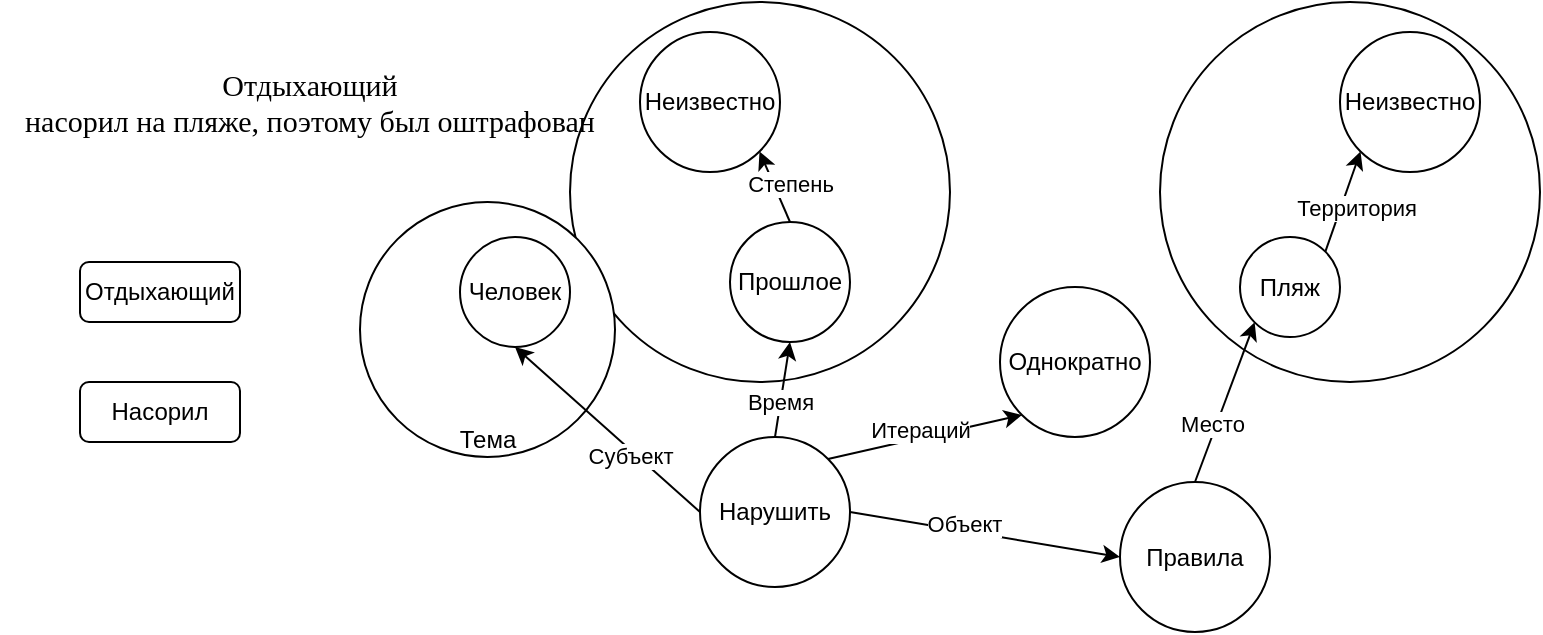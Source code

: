 <mxfile version="13.1.5" type="github">
  <diagram id="GbTZ_QaD-Nzlnn6_boQo" name="Page-1">
    <mxGraphModel dx="782" dy="1264" grid="1" gridSize="10" guides="1" tooltips="1" connect="1" arrows="1" fold="1" page="1" pageScale="1" pageWidth="1169" pageHeight="827" math="0" shadow="0">
      <root>
        <mxCell id="0" />
        <mxCell id="1" parent="0" />
        <mxCell id="WhjTUCaELtUEvIj31jTc-43" value="" style="ellipse;whiteSpace=wrap;html=1;aspect=fixed;" vertex="1" parent="1">
          <mxGeometry x="580" y="-10" width="190" height="190" as="geometry" />
        </mxCell>
        <mxCell id="WhjTUCaELtUEvIj31jTc-40" value="" style="ellipse;whiteSpace=wrap;html=1;aspect=fixed;" vertex="1" parent="1">
          <mxGeometry x="285" y="-10" width="190" height="190" as="geometry" />
        </mxCell>
        <mxCell id="WhjTUCaELtUEvIj31jTc-39" value="Тема" style="ellipse;whiteSpace=wrap;html=1;aspect=fixed;verticalAlign=bottom;" vertex="1" parent="1">
          <mxGeometry x="180" y="90" width="127.5" height="127.5" as="geometry" />
        </mxCell>
        <mxCell id="WhjTUCaELtUEvIj31jTc-1" value="&lt;span style=&quot;font-family: &amp;#34;calibri&amp;#34;&quot;&gt;&lt;font style=&quot;font-size: 15px&quot;&gt;Отдыхающий&lt;br/&gt;насорил на пляже, поэтому был оштрафован&lt;/font&gt;&lt;/span&gt;" style="text;html=1;strokeColor=none;fillColor=none;align=center;verticalAlign=middle;whiteSpace=wrap;rounded=0;" vertex="1" parent="1">
          <mxGeometry width="310" height="80" as="geometry" />
        </mxCell>
        <mxCell id="WhjTUCaELtUEvIj31jTc-2" value="Отдыхающий" style="rounded=1;whiteSpace=wrap;html=1;" vertex="1" parent="1">
          <mxGeometry x="40" y="120" width="80" height="30" as="geometry" />
        </mxCell>
        <mxCell id="WhjTUCaELtUEvIj31jTc-5" value="Человек" style="ellipse;whiteSpace=wrap;html=1;aspect=fixed;" vertex="1" parent="1">
          <mxGeometry x="230" y="107.5" width="55" height="55" as="geometry" />
        </mxCell>
        <mxCell id="WhjTUCaELtUEvIj31jTc-7" value="Насорил" style="rounded=1;whiteSpace=wrap;html=1;" vertex="1" parent="1">
          <mxGeometry x="40" y="180" width="80" height="30" as="geometry" />
        </mxCell>
        <mxCell id="WhjTUCaELtUEvIj31jTc-9" value="Однократно" style="ellipse;whiteSpace=wrap;html=1;aspect=fixed;" vertex="1" parent="1">
          <mxGeometry x="500" y="132.5" width="75" height="75" as="geometry" />
        </mxCell>
        <mxCell id="WhjTUCaELtUEvIj31jTc-15" style="edgeStyle=none;rounded=0;orthogonalLoop=1;jettySize=auto;html=1;exitX=1;exitY=0.5;exitDx=0;exitDy=0;entryX=0;entryY=0.5;entryDx=0;entryDy=0;" edge="1" parent="1" source="WhjTUCaELtUEvIj31jTc-12" target="WhjTUCaELtUEvIj31jTc-14">
          <mxGeometry relative="1" as="geometry" />
        </mxCell>
        <mxCell id="WhjTUCaELtUEvIj31jTc-16" value="Объект" style="edgeLabel;html=1;align=center;verticalAlign=middle;resizable=0;points=[];" vertex="1" connectable="0" parent="WhjTUCaELtUEvIj31jTc-15">
          <mxGeometry x="-0.466" y="3" relative="1" as="geometry">
            <mxPoint x="20" y="3" as="offset" />
          </mxGeometry>
        </mxCell>
        <mxCell id="WhjTUCaELtUEvIj31jTc-17" style="edgeStyle=none;rounded=0;orthogonalLoop=1;jettySize=auto;html=1;exitX=0;exitY=0.5;exitDx=0;exitDy=0;entryX=0.5;entryY=1;entryDx=0;entryDy=0;" edge="1" parent="1" source="WhjTUCaELtUEvIj31jTc-12" target="WhjTUCaELtUEvIj31jTc-5">
          <mxGeometry relative="1" as="geometry">
            <mxPoint x="190" y="240" as="targetPoint" />
          </mxGeometry>
        </mxCell>
        <mxCell id="WhjTUCaELtUEvIj31jTc-18" value="Субъект" style="edgeLabel;html=1;align=center;verticalAlign=middle;resizable=0;points=[];" vertex="1" connectable="0" parent="WhjTUCaELtUEvIj31jTc-17">
          <mxGeometry x="-0.247" y="3" relative="1" as="geometry">
            <mxPoint x="1" as="offset" />
          </mxGeometry>
        </mxCell>
        <mxCell id="WhjTUCaELtUEvIj31jTc-25" style="edgeStyle=none;rounded=0;orthogonalLoop=1;jettySize=auto;html=1;exitX=1;exitY=0;exitDx=0;exitDy=0;entryX=0;entryY=1;entryDx=0;entryDy=0;" edge="1" parent="1" source="WhjTUCaELtUEvIj31jTc-12" target="WhjTUCaELtUEvIj31jTc-9">
          <mxGeometry relative="1" as="geometry" />
        </mxCell>
        <mxCell id="WhjTUCaELtUEvIj31jTc-26" value="Итераций" style="edgeLabel;html=1;align=center;verticalAlign=middle;resizable=0;points=[];" vertex="1" connectable="0" parent="WhjTUCaELtUEvIj31jTc-25">
          <mxGeometry x="-0.476" y="3" relative="1" as="geometry">
            <mxPoint x="21.48" y="-6.45" as="offset" />
          </mxGeometry>
        </mxCell>
        <mxCell id="WhjTUCaELtUEvIj31jTc-41" style="edgeStyle=none;rounded=0;orthogonalLoop=1;jettySize=auto;html=1;exitX=0.5;exitY=0;exitDx=0;exitDy=0;entryX=0.5;entryY=1;entryDx=0;entryDy=0;" edge="1" parent="1" source="WhjTUCaELtUEvIj31jTc-12" target="WhjTUCaELtUEvIj31jTc-28">
          <mxGeometry relative="1" as="geometry" />
        </mxCell>
        <mxCell id="WhjTUCaELtUEvIj31jTc-42" value="Время" style="edgeLabel;html=1;align=center;verticalAlign=middle;resizable=0;points=[];" vertex="1" connectable="0" parent="WhjTUCaELtUEvIj31jTc-41">
          <mxGeometry x="-0.527" relative="1" as="geometry">
            <mxPoint x="0.78" y="-6.63" as="offset" />
          </mxGeometry>
        </mxCell>
        <mxCell id="WhjTUCaELtUEvIj31jTc-12" value="Нарушить" style="ellipse;whiteSpace=wrap;html=1;aspect=fixed;" vertex="1" parent="1">
          <mxGeometry x="350" y="207.5" width="75" height="75" as="geometry" />
        </mxCell>
        <mxCell id="WhjTUCaELtUEvIj31jTc-23" style="edgeStyle=none;rounded=0;orthogonalLoop=1;jettySize=auto;html=1;exitX=0.5;exitY=0;exitDx=0;exitDy=0;entryX=0;entryY=1;entryDx=0;entryDy=0;" edge="1" parent="1" source="WhjTUCaELtUEvIj31jTc-14" target="WhjTUCaELtUEvIj31jTc-22">
          <mxGeometry relative="1" as="geometry" />
        </mxCell>
        <mxCell id="WhjTUCaELtUEvIj31jTc-24" value="Место" style="edgeLabel;html=1;align=center;verticalAlign=middle;resizable=0;points=[];" vertex="1" connectable="0" parent="WhjTUCaELtUEvIj31jTc-23">
          <mxGeometry x="-0.502" y="3" relative="1" as="geometry">
            <mxPoint x="3.63" y="-8.4" as="offset" />
          </mxGeometry>
        </mxCell>
        <mxCell id="WhjTUCaELtUEvIj31jTc-14" value="Правила" style="ellipse;whiteSpace=wrap;html=1;aspect=fixed;" vertex="1" parent="1">
          <mxGeometry x="560" y="230" width="75" height="75" as="geometry" />
        </mxCell>
        <mxCell id="WhjTUCaELtUEvIj31jTc-36" style="edgeStyle=none;rounded=0;orthogonalLoop=1;jettySize=auto;html=1;exitX=1;exitY=0;exitDx=0;exitDy=0;entryX=0;entryY=1;entryDx=0;entryDy=0;" edge="1" parent="1" source="WhjTUCaELtUEvIj31jTc-22" target="WhjTUCaELtUEvIj31jTc-35">
          <mxGeometry relative="1" as="geometry" />
        </mxCell>
        <mxCell id="WhjTUCaELtUEvIj31jTc-37" value="Территория" style="edgeLabel;html=1;align=center;verticalAlign=middle;resizable=0;points=[];" vertex="1" connectable="0" parent="WhjTUCaELtUEvIj31jTc-36">
          <mxGeometry x="-0.486" relative="1" as="geometry">
            <mxPoint x="10.91" y="-8.92" as="offset" />
          </mxGeometry>
        </mxCell>
        <mxCell id="WhjTUCaELtUEvIj31jTc-22" value="Пляж" style="ellipse;whiteSpace=wrap;html=1;aspect=fixed;" vertex="1" parent="1">
          <mxGeometry x="620" y="107.5" width="50" height="50" as="geometry" />
        </mxCell>
        <mxCell id="WhjTUCaELtUEvIj31jTc-33" style="edgeStyle=none;rounded=0;orthogonalLoop=1;jettySize=auto;html=1;exitX=0.5;exitY=0;exitDx=0;exitDy=0;entryX=1;entryY=1;entryDx=0;entryDy=0;" edge="1" parent="1" source="WhjTUCaELtUEvIj31jTc-28" target="WhjTUCaELtUEvIj31jTc-32">
          <mxGeometry relative="1" as="geometry" />
        </mxCell>
        <mxCell id="WhjTUCaELtUEvIj31jTc-34" value="Степень" style="edgeLabel;html=1;align=center;verticalAlign=middle;resizable=0;points=[];" vertex="1" connectable="0" parent="WhjTUCaELtUEvIj31jTc-33">
          <mxGeometry x="0.496" y="-4" relative="1" as="geometry">
            <mxPoint x="7.84" y="8.2" as="offset" />
          </mxGeometry>
        </mxCell>
        <mxCell id="WhjTUCaELtUEvIj31jTc-28" value="Прошлое" style="ellipse;whiteSpace=wrap;html=1;aspect=fixed;" vertex="1" parent="1">
          <mxGeometry x="365" y="100" width="60" height="60" as="geometry" />
        </mxCell>
        <mxCell id="WhjTUCaELtUEvIj31jTc-32" value="Неизвестно" style="ellipse;whiteSpace=wrap;html=1;aspect=fixed;" vertex="1" parent="1">
          <mxGeometry x="320" y="5" width="70" height="70" as="geometry" />
        </mxCell>
        <mxCell id="WhjTUCaELtUEvIj31jTc-35" value="Неизвестно" style="ellipse;whiteSpace=wrap;html=1;aspect=fixed;" vertex="1" parent="1">
          <mxGeometry x="670" y="5" width="70" height="70" as="geometry" />
        </mxCell>
      </root>
    </mxGraphModel>
  </diagram>
</mxfile>
